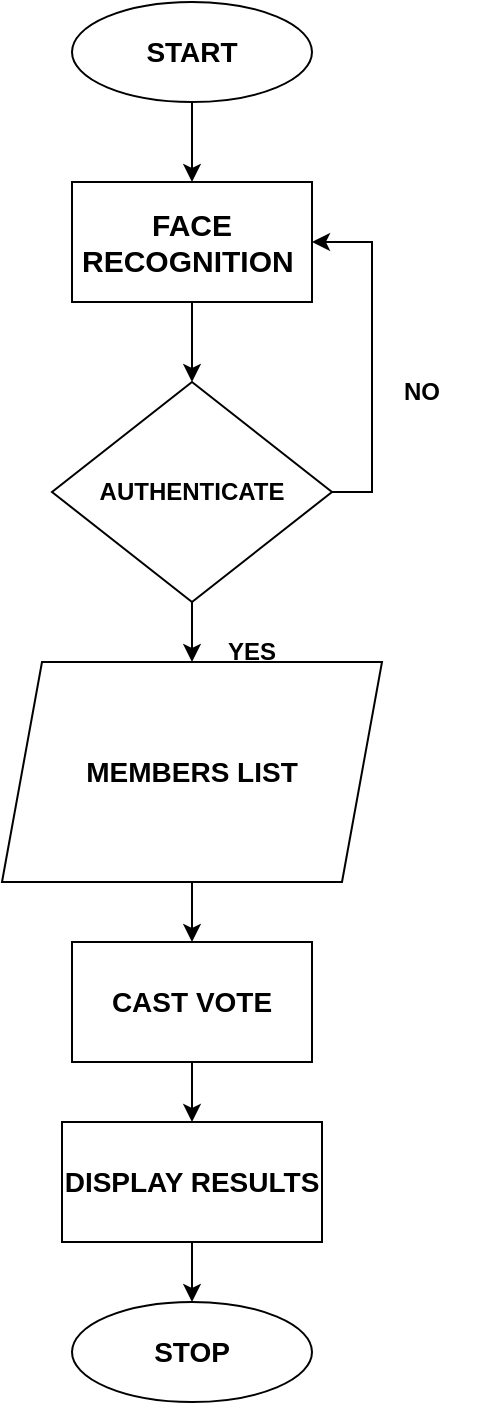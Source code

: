 <mxfile version="25.0.3">
  <diagram name="Page-1" id="WKEdtSM3jrM_5UuTQD_j">
    <mxGraphModel dx="1050" dy="522" grid="1" gridSize="10" guides="1" tooltips="1" connect="1" arrows="1" fold="1" page="1" pageScale="1" pageWidth="850" pageHeight="1100" math="0" shadow="0">
      <root>
        <mxCell id="0" />
        <mxCell id="1" parent="0" />
        <mxCell id="9NHKSMUlSYhg7HR8SAOz-23" style="edgeStyle=orthogonalEdgeStyle;rounded=0;orthogonalLoop=1;jettySize=auto;html=1;exitX=0.5;exitY=1;exitDx=0;exitDy=0;entryX=0.5;entryY=0;entryDx=0;entryDy=0;" parent="1" source="9NHKSMUlSYhg7HR8SAOz-5" target="9NHKSMUlSYhg7HR8SAOz-11" edge="1">
          <mxGeometry relative="1" as="geometry" />
        </mxCell>
        <mxCell id="9NHKSMUlSYhg7HR8SAOz-5" value="&lt;font style=&quot;font-size: 14px;&quot;&gt;&lt;b&gt;MEMBERS LIST&lt;/b&gt;&lt;/font&gt;" style="shape=parallelogram;perimeter=parallelogramPerimeter;whiteSpace=wrap;html=1;fixedSize=1;" parent="1" vertex="1">
          <mxGeometry x="320" y="400" width="190" height="110" as="geometry" />
        </mxCell>
        <object label="&lt;font style=&quot;font-size: 14px;&quot;&gt;&lt;b&gt;STOP&lt;/b&gt;&lt;/font&gt;" placeholders="1" Data="Data" id="9NHKSMUlSYhg7HR8SAOz-6">
          <mxCell style="ellipse;whiteSpace=wrap;html=1;" parent="1" vertex="1">
            <mxGeometry x="355" y="720" width="120" height="50" as="geometry" />
          </mxCell>
        </object>
        <mxCell id="lDO_9Y3Sv0ln4zMzOG0P-6" value="" style="edgeStyle=orthogonalEdgeStyle;rounded=0;orthogonalLoop=1;jettySize=auto;html=1;" edge="1" parent="1" source="9NHKSMUlSYhg7HR8SAOz-8" target="9NHKSMUlSYhg7HR8SAOz-9">
          <mxGeometry relative="1" as="geometry" />
        </mxCell>
        <mxCell id="9NHKSMUlSYhg7HR8SAOz-8" value="&lt;b&gt;&lt;font style=&quot;font-size: 15px;&quot;&gt;FACE RECOGNITION&amp;nbsp;&lt;/font&gt;&lt;/b&gt;" style="rounded=0;whiteSpace=wrap;html=1;" parent="1" vertex="1">
          <mxGeometry x="355" y="160" width="120" height="60" as="geometry" />
        </mxCell>
        <mxCell id="lDO_9Y3Sv0ln4zMzOG0P-5" style="edgeStyle=orthogonalEdgeStyle;rounded=0;orthogonalLoop=1;jettySize=auto;html=1;exitX=0.5;exitY=1;exitDx=0;exitDy=0;entryX=0.5;entryY=0;entryDx=0;entryDy=0;" edge="1" parent="1" source="9NHKSMUlSYhg7HR8SAOz-9" target="9NHKSMUlSYhg7HR8SAOz-5">
          <mxGeometry relative="1" as="geometry" />
        </mxCell>
        <mxCell id="lDO_9Y3Sv0ln4zMzOG0P-8" style="edgeStyle=orthogonalEdgeStyle;rounded=0;orthogonalLoop=1;jettySize=auto;html=1;exitX=1;exitY=0.5;exitDx=0;exitDy=0;entryX=1;entryY=0.5;entryDx=0;entryDy=0;" edge="1" parent="1" source="9NHKSMUlSYhg7HR8SAOz-9" target="9NHKSMUlSYhg7HR8SAOz-8">
          <mxGeometry relative="1" as="geometry" />
        </mxCell>
        <mxCell id="9NHKSMUlSYhg7HR8SAOz-9" value="&lt;b&gt;AUTHENTICATE&lt;span style=&quot;color: rgba(0, 0, 0, 0); font-family: monospace; font-size: 0px; text-align: start; text-wrap: nowrap;&quot;&gt;%3CmxGraphModel%3E%3Croot%3E%3CmxCell%20id%3D%220%22%2F%3E%3CmxCell%20id%3D%221%22%20parent%3D%220%22%2F%3E%3CmxCell%20id%3D%222%22%20value%3D%22%22%20style%3D%22rounded%3D0%3BwhiteSpace%3Dwrap%3Bhtml%3D1%3B%22%20vertex%3D%221%22%20parent%3D%221%22%3E%3CmxGeometry%20x%3D%22130%22%20y%3D%22190%22%20width%3D%22120%22%20height%3D%2260%22%20as%3D%22geometry%22%2F%3E%3C%2FmxCell%3E%3C%2Froot%3E%3C%2FmxGraphModel%3E&lt;/span&gt;&lt;/b&gt;" style="rhombus;whiteSpace=wrap;html=1;" parent="1" vertex="1">
          <mxGeometry x="345" y="260" width="140" height="110" as="geometry" />
        </mxCell>
        <mxCell id="9NHKSMUlSYhg7HR8SAOz-25" style="edgeStyle=orthogonalEdgeStyle;rounded=0;orthogonalLoop=1;jettySize=auto;html=1;exitX=0.5;exitY=1;exitDx=0;exitDy=0;entryX=0.5;entryY=0;entryDx=0;entryDy=0;" parent="1" source="9NHKSMUlSYhg7HR8SAOz-10" target="9NHKSMUlSYhg7HR8SAOz-6" edge="1">
          <mxGeometry relative="1" as="geometry" />
        </mxCell>
        <mxCell id="9NHKSMUlSYhg7HR8SAOz-10" value="&lt;font style=&quot;font-size: 14px;&quot;&gt;&lt;b&gt;DISPLAY RESULTS&lt;/b&gt;&lt;/font&gt;" style="rounded=0;whiteSpace=wrap;html=1;" parent="1" vertex="1">
          <mxGeometry x="350" y="630" width="130" height="60" as="geometry" />
        </mxCell>
        <mxCell id="9NHKSMUlSYhg7HR8SAOz-24" style="edgeStyle=orthogonalEdgeStyle;rounded=0;orthogonalLoop=1;jettySize=auto;html=1;exitX=0.5;exitY=1;exitDx=0;exitDy=0;entryX=0.5;entryY=0;entryDx=0;entryDy=0;" parent="1" source="9NHKSMUlSYhg7HR8SAOz-11" target="9NHKSMUlSYhg7HR8SAOz-10" edge="1">
          <mxGeometry relative="1" as="geometry" />
        </mxCell>
        <mxCell id="9NHKSMUlSYhg7HR8SAOz-11" value="&lt;font style=&quot;font-size: 14px;&quot;&gt;&lt;b&gt;CAST VOTE&lt;/b&gt;&lt;/font&gt;" style="rounded=0;whiteSpace=wrap;html=1;" parent="1" vertex="1">
          <mxGeometry x="355" y="540" width="120" height="60" as="geometry" />
        </mxCell>
        <mxCell id="lDO_9Y3Sv0ln4zMzOG0P-7" value="" style="edgeStyle=orthogonalEdgeStyle;rounded=0;orthogonalLoop=1;jettySize=auto;html=1;" edge="1" parent="1" source="9NHKSMUlSYhg7HR8SAOz-33" target="9NHKSMUlSYhg7HR8SAOz-8">
          <mxGeometry relative="1" as="geometry" />
        </mxCell>
        <object label="&lt;font style=&quot;font-size: 14px;&quot;&gt;&lt;b&gt;START&lt;/b&gt;&lt;/font&gt;" placeholders="1" Data="Data" id="9NHKSMUlSYhg7HR8SAOz-33">
          <mxCell style="ellipse;whiteSpace=wrap;html=1;" parent="1" vertex="1">
            <mxGeometry x="355" y="70" width="120" height="50" as="geometry" />
          </mxCell>
        </object>
        <mxCell id="lDO_9Y3Sv0ln4zMzOG0P-9" value="&lt;b&gt;NO&lt;/b&gt;" style="text;html=1;align=center;verticalAlign=middle;whiteSpace=wrap;rounded=0;" vertex="1" parent="1">
          <mxGeometry x="500" y="250" width="60" height="30" as="geometry" />
        </mxCell>
        <mxCell id="lDO_9Y3Sv0ln4zMzOG0P-10" value="&lt;b&gt;YES&lt;/b&gt;" style="text;html=1;align=center;verticalAlign=middle;whiteSpace=wrap;rounded=0;" vertex="1" parent="1">
          <mxGeometry x="415" y="380" width="60" height="30" as="geometry" />
        </mxCell>
      </root>
    </mxGraphModel>
  </diagram>
</mxfile>

